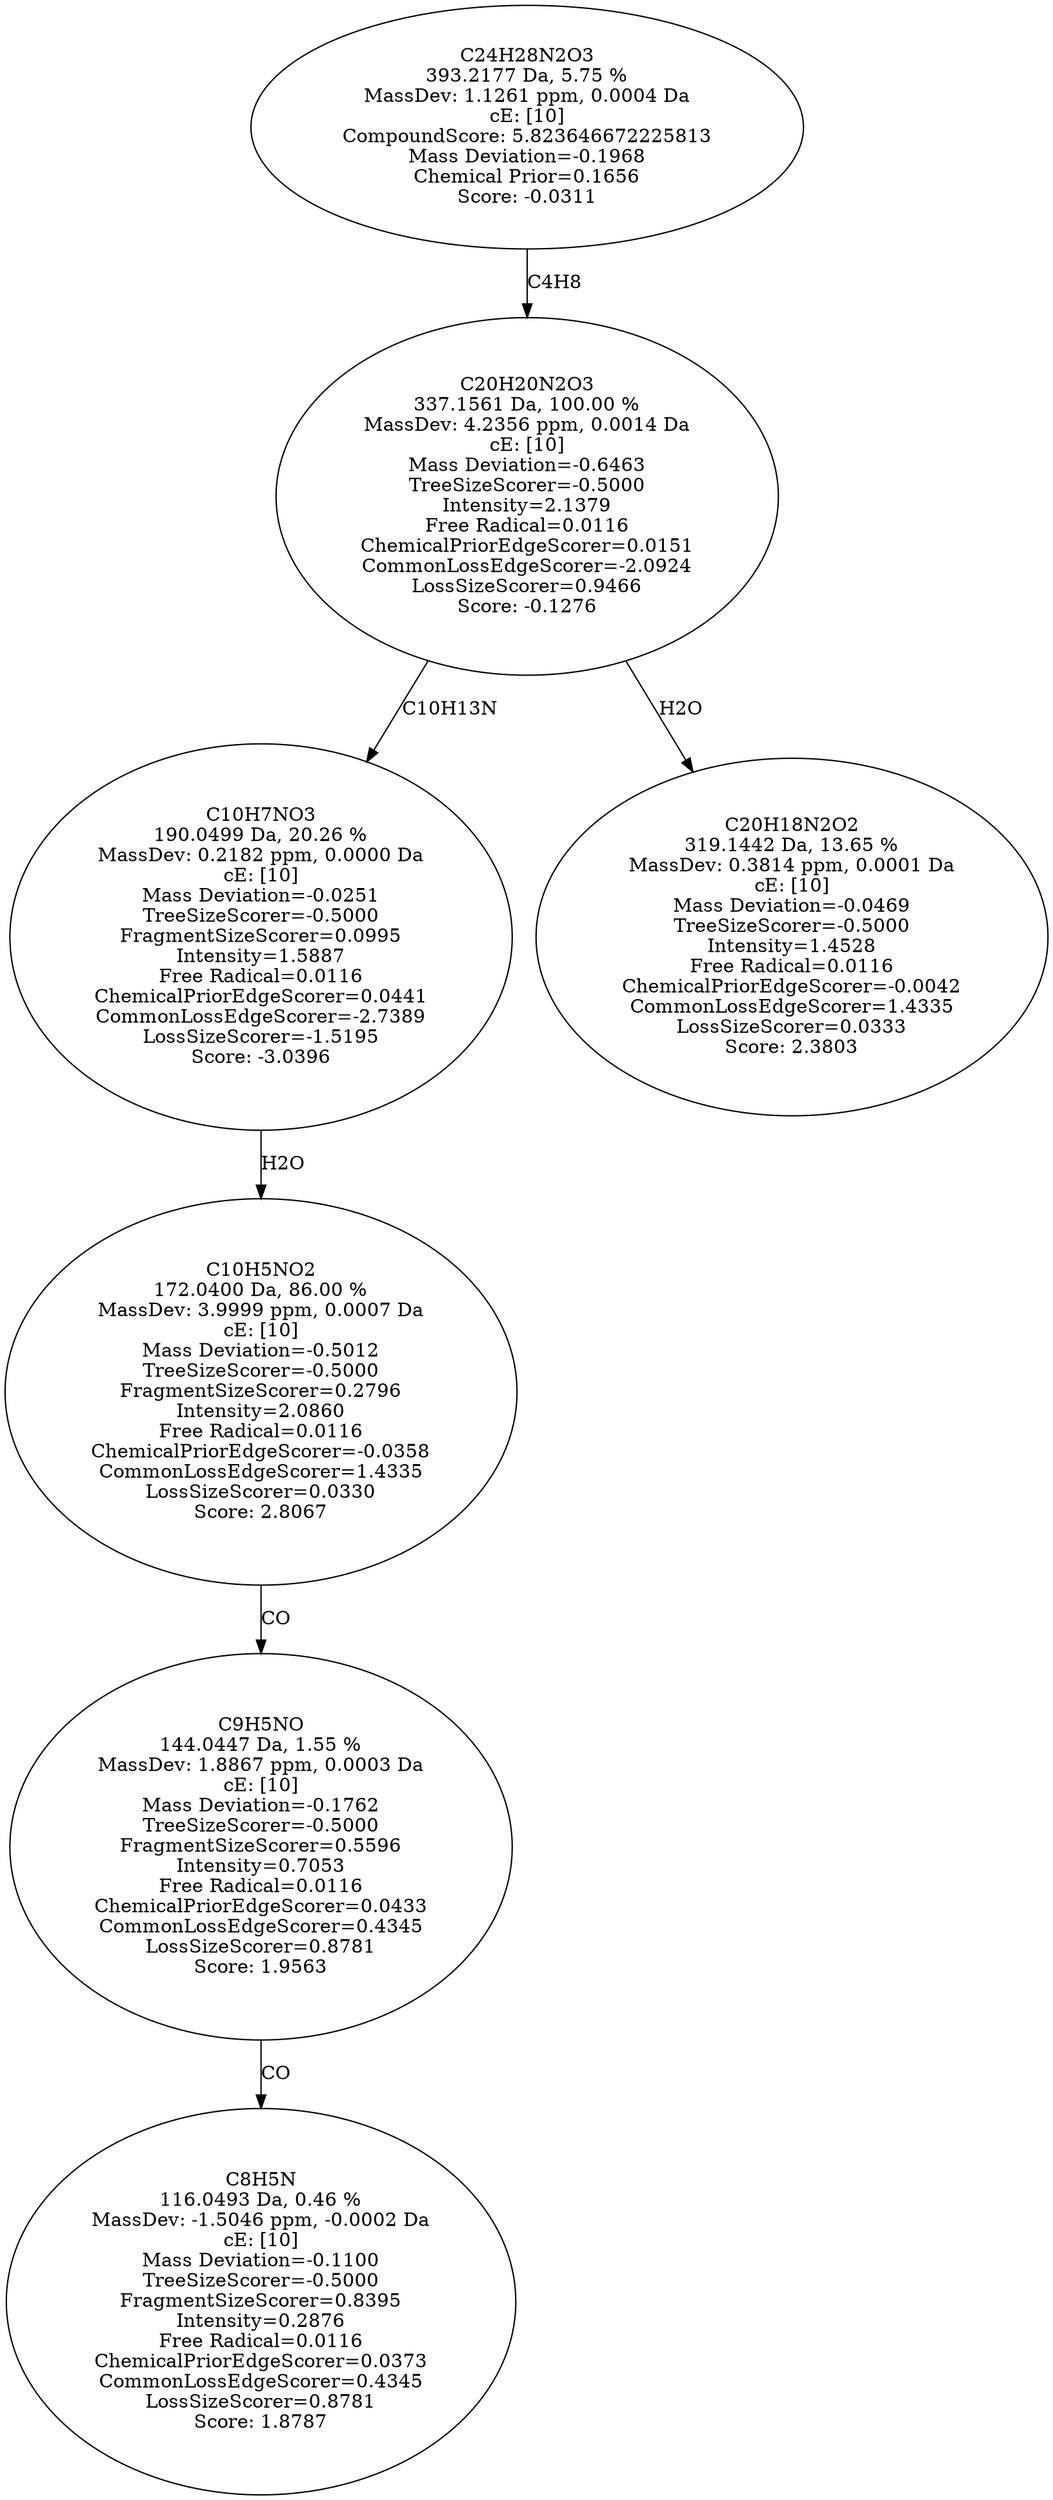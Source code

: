 strict digraph {
v1 [label="C8H5N\n116.0493 Da, 0.46 %\nMassDev: -1.5046 ppm, -0.0002 Da\ncE: [10]\nMass Deviation=-0.1100\nTreeSizeScorer=-0.5000\nFragmentSizeScorer=0.8395\nIntensity=0.2876\nFree Radical=0.0116\nChemicalPriorEdgeScorer=0.0373\nCommonLossEdgeScorer=0.4345\nLossSizeScorer=0.8781\nScore: 1.8787"];
v2 [label="C9H5NO\n144.0447 Da, 1.55 %\nMassDev: 1.8867 ppm, 0.0003 Da\ncE: [10]\nMass Deviation=-0.1762\nTreeSizeScorer=-0.5000\nFragmentSizeScorer=0.5596\nIntensity=0.7053\nFree Radical=0.0116\nChemicalPriorEdgeScorer=0.0433\nCommonLossEdgeScorer=0.4345\nLossSizeScorer=0.8781\nScore: 1.9563"];
v3 [label="C10H5NO2\n172.0400 Da, 86.00 %\nMassDev: 3.9999 ppm, 0.0007 Da\ncE: [10]\nMass Deviation=-0.5012\nTreeSizeScorer=-0.5000\nFragmentSizeScorer=0.2796\nIntensity=2.0860\nFree Radical=0.0116\nChemicalPriorEdgeScorer=-0.0358\nCommonLossEdgeScorer=1.4335\nLossSizeScorer=0.0330\nScore: 2.8067"];
v4 [label="C10H7NO3\n190.0499 Da, 20.26 %\nMassDev: 0.2182 ppm, 0.0000 Da\ncE: [10]\nMass Deviation=-0.0251\nTreeSizeScorer=-0.5000\nFragmentSizeScorer=0.0995\nIntensity=1.5887\nFree Radical=0.0116\nChemicalPriorEdgeScorer=0.0441\nCommonLossEdgeScorer=-2.7389\nLossSizeScorer=-1.5195\nScore: -3.0396"];
v5 [label="C20H18N2O2\n319.1442 Da, 13.65 %\nMassDev: 0.3814 ppm, 0.0001 Da\ncE: [10]\nMass Deviation=-0.0469\nTreeSizeScorer=-0.5000\nIntensity=1.4528\nFree Radical=0.0116\nChemicalPriorEdgeScorer=-0.0042\nCommonLossEdgeScorer=1.4335\nLossSizeScorer=0.0333\nScore: 2.3803"];
v6 [label="C20H20N2O3\n337.1561 Da, 100.00 %\nMassDev: 4.2356 ppm, 0.0014 Da\ncE: [10]\nMass Deviation=-0.6463\nTreeSizeScorer=-0.5000\nIntensity=2.1379\nFree Radical=0.0116\nChemicalPriorEdgeScorer=0.0151\nCommonLossEdgeScorer=-2.0924\nLossSizeScorer=0.9466\nScore: -0.1276"];
v7 [label="C24H28N2O3\n393.2177 Da, 5.75 %\nMassDev: 1.1261 ppm, 0.0004 Da\ncE: [10]\nCompoundScore: 5.823646672225813\nMass Deviation=-0.1968\nChemical Prior=0.1656\nScore: -0.0311"];
v2 -> v1 [label="CO"];
v3 -> v2 [label="CO"];
v4 -> v3 [label="H2O"];
v6 -> v4 [label="C10H13N"];
v6 -> v5 [label="H2O"];
v7 -> v6 [label="C4H8"];
}